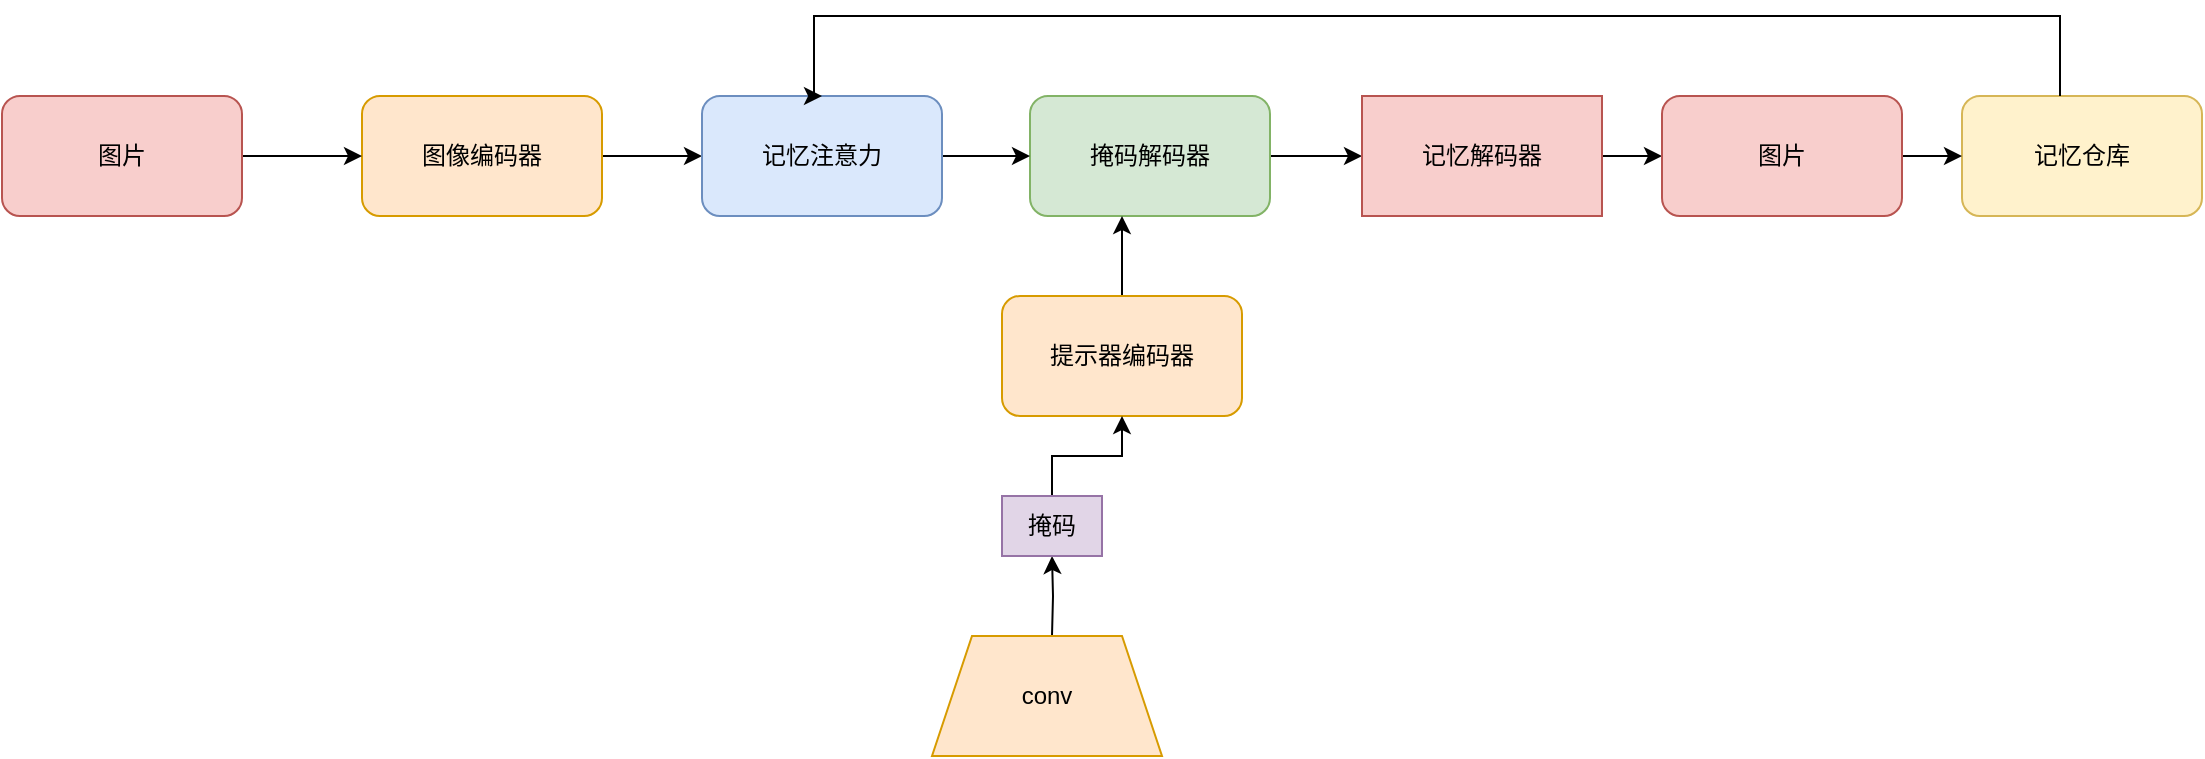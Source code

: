 <mxfile version="24.8.3">
  <diagram name="第 1 页" id="KlFhxi5ntgHCqnPJAqXC">
    <mxGraphModel dx="1811" dy="659" grid="1" gridSize="10" guides="1" tooltips="1" connect="1" arrows="1" fold="1" page="1" pageScale="1" pageWidth="827" pageHeight="1169" math="0" shadow="0">
      <root>
        <mxCell id="0" />
        <mxCell id="1" parent="0" />
        <mxCell id="8p1GZxGMN91F1QrvazAS-14" style="edgeStyle=orthogonalEdgeStyle;rounded=0;orthogonalLoop=1;jettySize=auto;html=1;entryX=0;entryY=0.5;entryDx=0;entryDy=0;" parent="1" source="8p1GZxGMN91F1QrvazAS-1" target="8p1GZxGMN91F1QrvazAS-5" edge="1">
          <mxGeometry relative="1" as="geometry" />
        </mxCell>
        <mxCell id="8p1GZxGMN91F1QrvazAS-1" value="图像编码器" style="rounded=1;whiteSpace=wrap;html=1;fillColor=#ffe6cc;strokeColor=#d79b00;" parent="1" vertex="1">
          <mxGeometry x="20" y="210" width="120" height="60" as="geometry" />
        </mxCell>
        <mxCell id="8p1GZxGMN91F1QrvazAS-17" value="" style="edgeStyle=orthogonalEdgeStyle;rounded=0;orthogonalLoop=1;jettySize=auto;html=1;" parent="1" target="8p1GZxGMN91F1QrvazAS-13" edge="1">
          <mxGeometry relative="1" as="geometry">
            <mxPoint x="365" y="480" as="sourcePoint" />
          </mxGeometry>
        </mxCell>
        <mxCell id="8p1GZxGMN91F1QrvazAS-2" value="conv" style="shape=trapezoid;perimeter=trapezoidPerimeter;whiteSpace=wrap;html=1;fixedSize=1;fillColor=#ffe6cc;strokeColor=#d79b00;" parent="1" vertex="1">
          <mxGeometry x="305" y="480" width="115" height="60" as="geometry" />
        </mxCell>
        <mxCell id="8p1GZxGMN91F1QrvazAS-19" value="" style="edgeStyle=orthogonalEdgeStyle;rounded=0;orthogonalLoop=1;jettySize=auto;html=1;" parent="1" source="8p1GZxGMN91F1QrvazAS-3" target="8p1GZxGMN91F1QrvazAS-6" edge="1">
          <mxGeometry relative="1" as="geometry" />
        </mxCell>
        <mxCell id="8p1GZxGMN91F1QrvazAS-3" value="掩码解码器" style="rounded=1;whiteSpace=wrap;html=1;fillColor=#d5e8d4;strokeColor=#82b366;" parent="1" vertex="1">
          <mxGeometry x="354" y="210" width="120" height="60" as="geometry" />
        </mxCell>
        <mxCell id="8p1GZxGMN91F1QrvazAS-15" value="" style="edgeStyle=orthogonalEdgeStyle;rounded=0;orthogonalLoop=1;jettySize=auto;html=1;" parent="1" source="8p1GZxGMN91F1QrvazAS-4" edge="1">
          <mxGeometry relative="1" as="geometry">
            <mxPoint x="400" y="270" as="targetPoint" />
          </mxGeometry>
        </mxCell>
        <mxCell id="8p1GZxGMN91F1QrvazAS-4" value="提示器编码器" style="rounded=1;whiteSpace=wrap;html=1;fillColor=#ffe6cc;strokeColor=#d79b00;" parent="1" vertex="1">
          <mxGeometry x="340" y="310" width="120" height="60" as="geometry" />
        </mxCell>
        <mxCell id="8p1GZxGMN91F1QrvazAS-18" value="" style="edgeStyle=orthogonalEdgeStyle;rounded=0;orthogonalLoop=1;jettySize=auto;html=1;" parent="1" source="8p1GZxGMN91F1QrvazAS-5" target="8p1GZxGMN91F1QrvazAS-3" edge="1">
          <mxGeometry relative="1" as="geometry" />
        </mxCell>
        <mxCell id="8p1GZxGMN91F1QrvazAS-5" value="记忆注意力" style="rounded=1;whiteSpace=wrap;html=1;fillColor=#dae8fc;strokeColor=#6c8ebf;" parent="1" vertex="1">
          <mxGeometry x="190" y="210" width="120" height="60" as="geometry" />
        </mxCell>
        <mxCell id="8p1GZxGMN91F1QrvazAS-23" value="" style="edgeStyle=orthogonalEdgeStyle;rounded=0;orthogonalLoop=1;jettySize=auto;html=1;" parent="1" source="8p1GZxGMN91F1QrvazAS-6" target="8p1GZxGMN91F1QrvazAS-22" edge="1">
          <mxGeometry relative="1" as="geometry" />
        </mxCell>
        <mxCell id="8p1GZxGMN91F1QrvazAS-6" value="记忆解码器" style="rounded=0;whiteSpace=wrap;html=1;fillColor=#f8cecc;strokeColor=#b85450;" parent="1" vertex="1">
          <mxGeometry x="520" y="210" width="120" height="60" as="geometry" />
        </mxCell>
        <mxCell id="8p1GZxGMN91F1QrvazAS-7" value="记忆仓库" style="rounded=1;whiteSpace=wrap;html=1;fillColor=#fff2cc;strokeColor=#d6b656;" parent="1" vertex="1">
          <mxGeometry x="820" y="210" width="120" height="60" as="geometry" />
        </mxCell>
        <mxCell id="8p1GZxGMN91F1QrvazAS-10" style="edgeStyle=orthogonalEdgeStyle;rounded=0;orthogonalLoop=1;jettySize=auto;html=1;entryX=0;entryY=0.5;entryDx=0;entryDy=0;" parent="1" source="8p1GZxGMN91F1QrvazAS-9" target="8p1GZxGMN91F1QrvazAS-1" edge="1">
          <mxGeometry relative="1" as="geometry" />
        </mxCell>
        <mxCell id="8p1GZxGMN91F1QrvazAS-9" value="图片" style="rounded=1;whiteSpace=wrap;html=1;fillColor=#f8cecc;strokeColor=#b85450;" parent="1" vertex="1">
          <mxGeometry x="-160" y="210" width="120" height="60" as="geometry" />
        </mxCell>
        <mxCell id="8p1GZxGMN91F1QrvazAS-16" value="" style="edgeStyle=orthogonalEdgeStyle;rounded=0;orthogonalLoop=1;jettySize=auto;html=1;" parent="1" source="8p1GZxGMN91F1QrvazAS-13" target="8p1GZxGMN91F1QrvazAS-4" edge="1">
          <mxGeometry relative="1" as="geometry" />
        </mxCell>
        <mxCell id="8p1GZxGMN91F1QrvazAS-13" value="掩码" style="rounded=0;whiteSpace=wrap;html=1;fillColor=#e1d5e7;strokeColor=#9673a6;" parent="1" vertex="1">
          <mxGeometry x="340" y="410" width="50" height="30" as="geometry" />
        </mxCell>
        <mxCell id="8p1GZxGMN91F1QrvazAS-24" value="" style="edgeStyle=orthogonalEdgeStyle;rounded=0;orthogonalLoop=1;jettySize=auto;html=1;" parent="1" source="8p1GZxGMN91F1QrvazAS-22" target="8p1GZxGMN91F1QrvazAS-7" edge="1">
          <mxGeometry relative="1" as="geometry" />
        </mxCell>
        <mxCell id="8p1GZxGMN91F1QrvazAS-22" value="图片" style="rounded=1;whiteSpace=wrap;html=1;fillColor=#f8cecc;strokeColor=#b85450;" parent="1" vertex="1">
          <mxGeometry x="670" y="210" width="120" height="60" as="geometry" />
        </mxCell>
        <mxCell id="8p1GZxGMN91F1QrvazAS-26" style="edgeStyle=orthogonalEdgeStyle;rounded=0;orthogonalLoop=1;jettySize=auto;html=1;entryX=0.5;entryY=0;entryDx=0;entryDy=0;" parent="1" target="8p1GZxGMN91F1QrvazAS-5" edge="1">
          <mxGeometry relative="1" as="geometry">
            <mxPoint x="869" y="210" as="sourcePoint" />
            <mxPoint x="246.0" y="138.98" as="targetPoint" />
            <Array as="points">
              <mxPoint x="869" y="170" />
              <mxPoint x="246" y="170" />
              <mxPoint x="246" y="210" />
            </Array>
          </mxGeometry>
        </mxCell>
      </root>
    </mxGraphModel>
  </diagram>
</mxfile>
